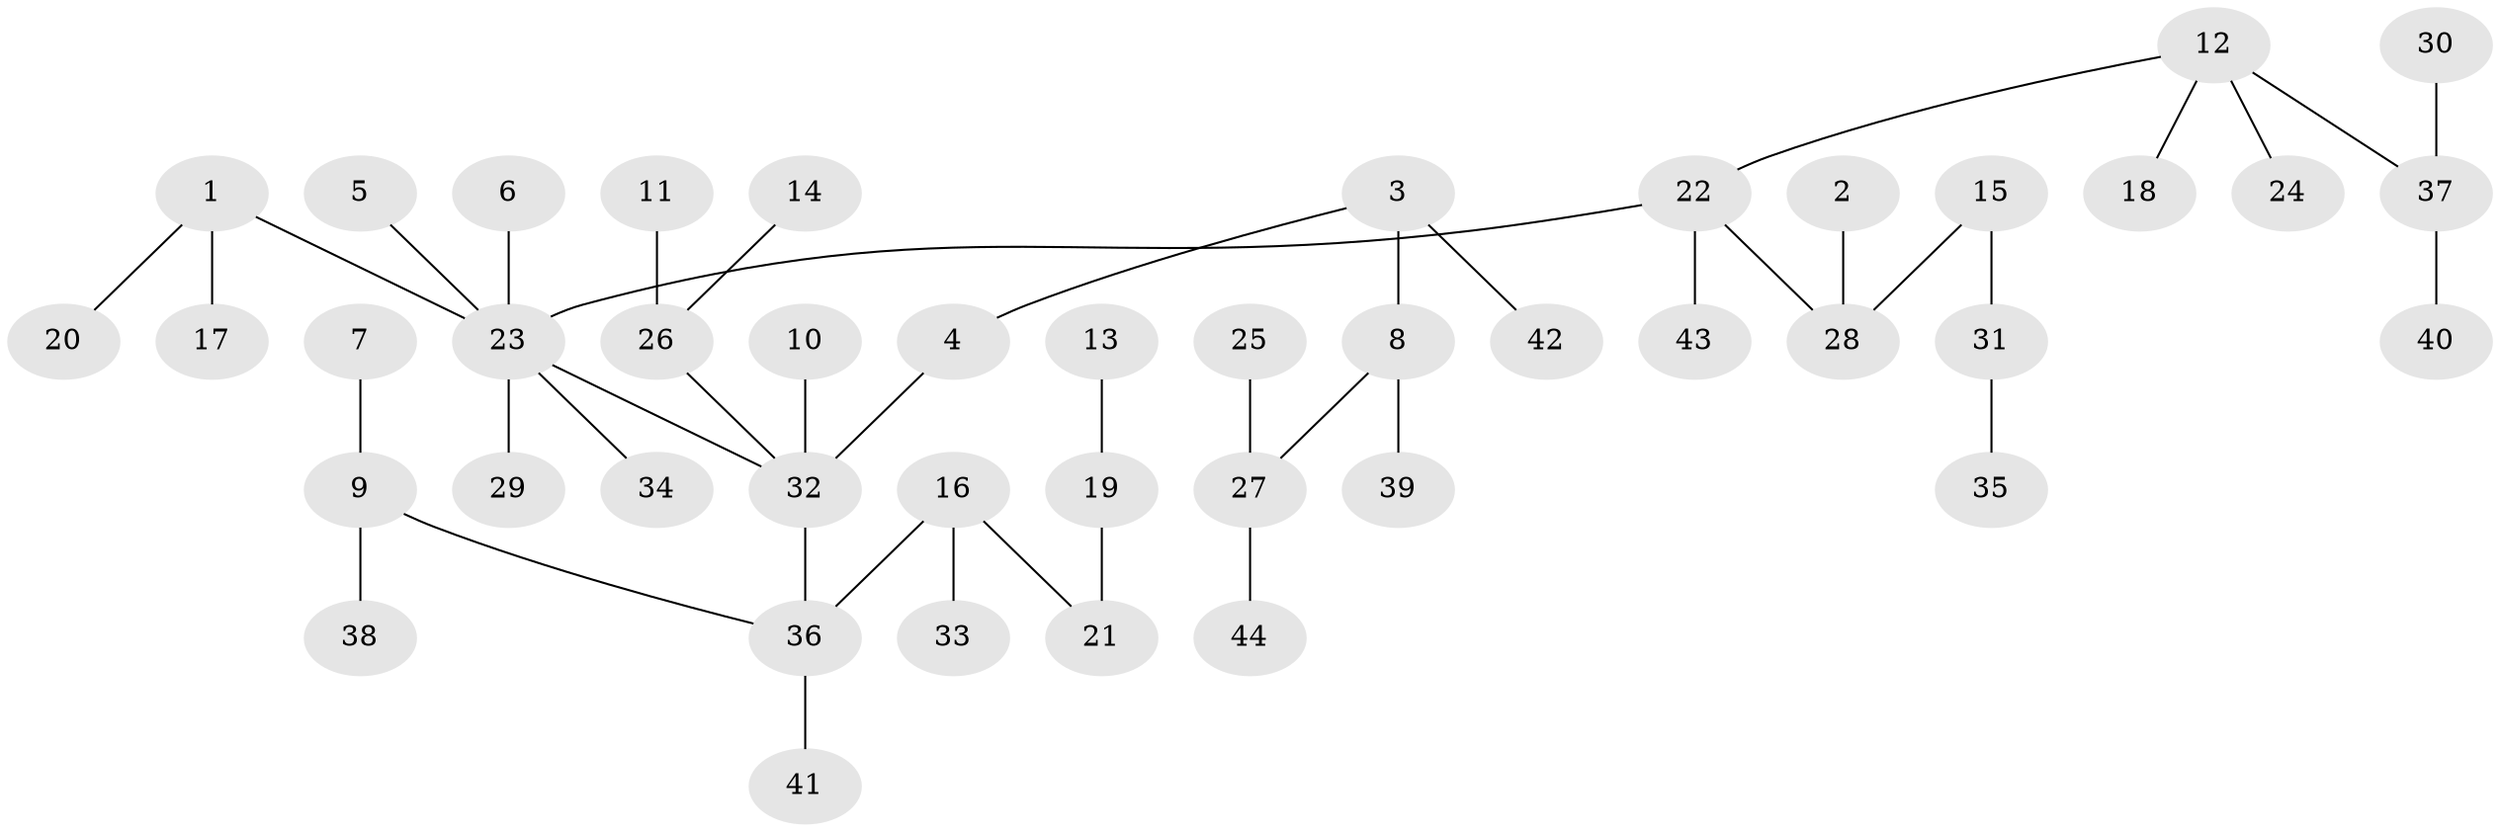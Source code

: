 // original degree distribution, {8: 0.013888888888888888, 4: 0.08333333333333333, 5: 0.041666666666666664, 6: 0.013888888888888888, 1: 0.5555555555555556, 3: 0.09722222222222222, 2: 0.19444444444444445}
// Generated by graph-tools (version 1.1) at 2025/37/03/04/25 23:37:24]
// undirected, 44 vertices, 43 edges
graph export_dot {
  node [color=gray90,style=filled];
  1;
  2;
  3;
  4;
  5;
  6;
  7;
  8;
  9;
  10;
  11;
  12;
  13;
  14;
  15;
  16;
  17;
  18;
  19;
  20;
  21;
  22;
  23;
  24;
  25;
  26;
  27;
  28;
  29;
  30;
  31;
  32;
  33;
  34;
  35;
  36;
  37;
  38;
  39;
  40;
  41;
  42;
  43;
  44;
  1 -- 17 [weight=1.0];
  1 -- 20 [weight=1.0];
  1 -- 23 [weight=1.0];
  2 -- 28 [weight=1.0];
  3 -- 4 [weight=1.0];
  3 -- 8 [weight=1.0];
  3 -- 42 [weight=1.0];
  4 -- 32 [weight=1.0];
  5 -- 23 [weight=1.0];
  6 -- 23 [weight=1.0];
  7 -- 9 [weight=1.0];
  8 -- 27 [weight=1.0];
  8 -- 39 [weight=1.0];
  9 -- 36 [weight=1.0];
  9 -- 38 [weight=1.0];
  10 -- 32 [weight=1.0];
  11 -- 26 [weight=1.0];
  12 -- 18 [weight=1.0];
  12 -- 22 [weight=1.0];
  12 -- 24 [weight=1.0];
  12 -- 37 [weight=1.0];
  13 -- 19 [weight=1.0];
  14 -- 26 [weight=1.0];
  15 -- 28 [weight=1.0];
  15 -- 31 [weight=1.0];
  16 -- 21 [weight=1.0];
  16 -- 33 [weight=1.0];
  16 -- 36 [weight=1.0];
  19 -- 21 [weight=1.0];
  22 -- 23 [weight=1.0];
  22 -- 28 [weight=1.0];
  22 -- 43 [weight=1.0];
  23 -- 29 [weight=1.0];
  23 -- 32 [weight=1.0];
  23 -- 34 [weight=1.0];
  25 -- 27 [weight=1.0];
  26 -- 32 [weight=1.0];
  27 -- 44 [weight=1.0];
  30 -- 37 [weight=1.0];
  31 -- 35 [weight=1.0];
  32 -- 36 [weight=1.0];
  36 -- 41 [weight=1.0];
  37 -- 40 [weight=1.0];
}
